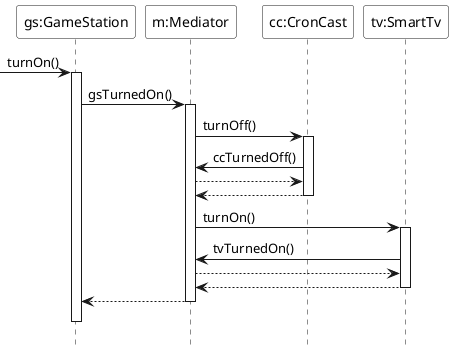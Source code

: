 ' Documentazione: https://plantuml.com/sequence-diagram

@startuml
' START STYLE
skinparam {
	monochrome true
	'shadowing false
}
skinparam sequence {
	participantBackgroundColor white
}
hide footbox
' END STYLE


' Aggiungo delle etichette
participant "gs:GameStation" as gs
participant "m:Mediator" as m
participant "cc:CronCast" as cc
participant "tv:SmartTv" as tv

-> gs: turnOn()
activate gs
	gs -> m: gsTurnedOn()
	activate m
		m -> cc: turnOff()
		activate cc
			cc -> m: ccTurnedOff()
			cc <-- m
		m <-- cc
		deactivate cc

		m -> tv: turnOn()
		activate tv
			tv -> m: tvTurnedOn()
			tv <-- m
		m <-- tv
		deactivate tv
	gs <-- m
	deactivate m
gs -[hidden]-> gs
deactivate gs

@enduml

' completo
-> cc: turnOn()
activate cc
	cc -> m: ccTurnedOn()
	activate m
		m -> gs: turnOff()
		activate gs
			gs -> m: gsTurnedOff()
			gs <-- m
		m <-- gs
		deactivate gs

		m -> tv: turnOn()
		activate tv
			tv -> m: tvTurnedOn()
			tv <-- m
		m <-- tv
		deactivate tv
	cc <-- m
	deactivate m
'cc -[hidden]-> cc
deactivate cc

-> tv: turnOff()
activate tv
	tv -> m: tvTurnedOff()
	activate m
		m -> gs: turnOff()
		activate gs
			gs -> m: gsTurnedOff()
			gs <-- m
		m <-- gs
		deactivate gs
		

		m -> cc: turnOff()
		activate cc
			cc -> m: tvTurnedOff()
			cc <-- m
		m <-- cc
		deactivate cc
	tv <-- m
	deactivate m
'tv -[hidden]->tv
deactivate tv
